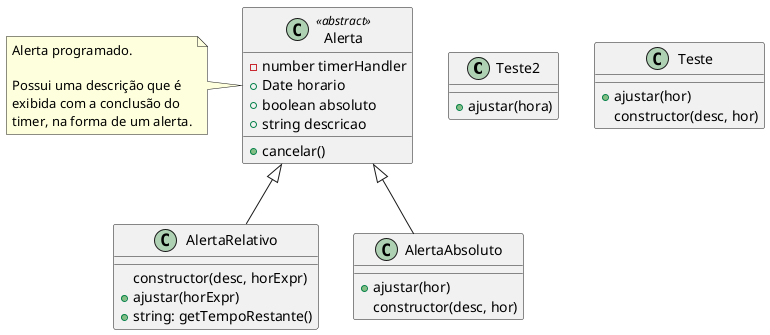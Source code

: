 @startuml "Classes"

top to bottom direction

class Teste2 {
  + ajustar(hora)
}

class Alerta <<abstract>> {
  - number timerHandler
  + Date horario
  + boolean absoluto
  + string descricao
  + cancelar()
}
note left of Alerta : Alerta programado.\n\nPossui uma descrição que é\nexibida com a conclusão do\ntimer, na forma de um alerta.

class AlertaRelativo {
  constructor(desc, horExpr)
  + ajustar(horExpr)
  + string: getTempoRestante()
}

class AlertaAbsoluto {
  + ajustar(hor)
  constructor(desc, hor)
}

class Teste{
  + ajustar(hor)
  constructor(desc, hor)
}

Alerta <|-- AlertaRelativo
Alerta <|-- AlertaAbsoluto

@enduml
